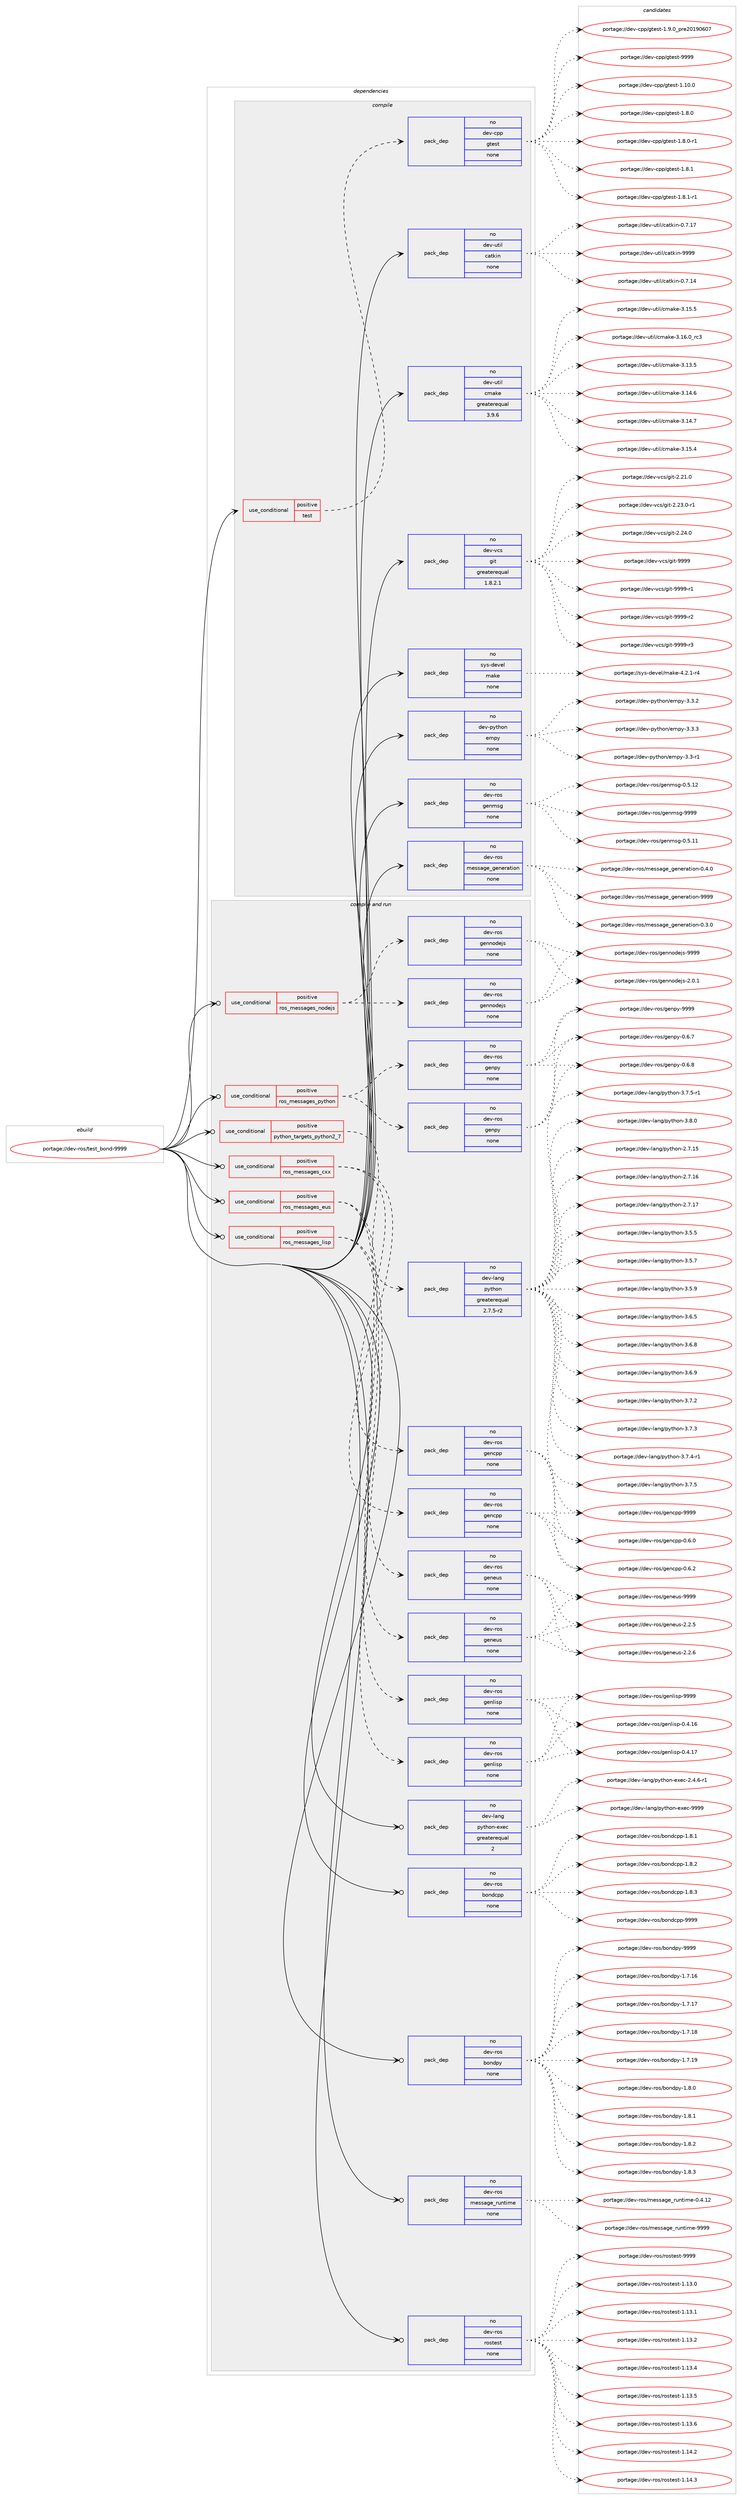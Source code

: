 digraph prolog {

# *************
# Graph options
# *************

newrank=true;
concentrate=true;
compound=true;
graph [rankdir=LR,fontname=Helvetica,fontsize=10,ranksep=1.5];#, ranksep=2.5, nodesep=0.2];
edge  [arrowhead=vee];
node  [fontname=Helvetica,fontsize=10];

# **********
# The ebuild
# **********

subgraph cluster_leftcol {
color=gray;
rank=same;
label=<<i>ebuild</i>>;
id [label="portage://dev-ros/test_bond-9999", color=red, width=4, href="../dev-ros/test_bond-9999.svg"];
}

# ****************
# The dependencies
# ****************

subgraph cluster_midcol {
color=gray;
label=<<i>dependencies</i>>;
subgraph cluster_compile {
fillcolor="#eeeeee";
style=filled;
label=<<i>compile</i>>;
subgraph cond44914 {
dependency203061 [label=<<TABLE BORDER="0" CELLBORDER="1" CELLSPACING="0" CELLPADDING="4"><TR><TD ROWSPAN="3" CELLPADDING="10">use_conditional</TD></TR><TR><TD>positive</TD></TR><TR><TD>test</TD></TR></TABLE>>, shape=none, color=red];
subgraph pack154719 {
dependency203062 [label=<<TABLE BORDER="0" CELLBORDER="1" CELLSPACING="0" CELLPADDING="4" WIDTH="220"><TR><TD ROWSPAN="6" CELLPADDING="30">pack_dep</TD></TR><TR><TD WIDTH="110">no</TD></TR><TR><TD>dev-cpp</TD></TR><TR><TD>gtest</TD></TR><TR><TD>none</TD></TR><TR><TD></TD></TR></TABLE>>, shape=none, color=blue];
}
dependency203061:e -> dependency203062:w [weight=20,style="dashed",arrowhead="vee"];
}
id:e -> dependency203061:w [weight=20,style="solid",arrowhead="vee"];
subgraph pack154720 {
dependency203063 [label=<<TABLE BORDER="0" CELLBORDER="1" CELLSPACING="0" CELLPADDING="4" WIDTH="220"><TR><TD ROWSPAN="6" CELLPADDING="30">pack_dep</TD></TR><TR><TD WIDTH="110">no</TD></TR><TR><TD>dev-python</TD></TR><TR><TD>empy</TD></TR><TR><TD>none</TD></TR><TR><TD></TD></TR></TABLE>>, shape=none, color=blue];
}
id:e -> dependency203063:w [weight=20,style="solid",arrowhead="vee"];
subgraph pack154721 {
dependency203064 [label=<<TABLE BORDER="0" CELLBORDER="1" CELLSPACING="0" CELLPADDING="4" WIDTH="220"><TR><TD ROWSPAN="6" CELLPADDING="30">pack_dep</TD></TR><TR><TD WIDTH="110">no</TD></TR><TR><TD>dev-ros</TD></TR><TR><TD>genmsg</TD></TR><TR><TD>none</TD></TR><TR><TD></TD></TR></TABLE>>, shape=none, color=blue];
}
id:e -> dependency203064:w [weight=20,style="solid",arrowhead="vee"];
subgraph pack154722 {
dependency203065 [label=<<TABLE BORDER="0" CELLBORDER="1" CELLSPACING="0" CELLPADDING="4" WIDTH="220"><TR><TD ROWSPAN="6" CELLPADDING="30">pack_dep</TD></TR><TR><TD WIDTH="110">no</TD></TR><TR><TD>dev-ros</TD></TR><TR><TD>message_generation</TD></TR><TR><TD>none</TD></TR><TR><TD></TD></TR></TABLE>>, shape=none, color=blue];
}
id:e -> dependency203065:w [weight=20,style="solid",arrowhead="vee"];
subgraph pack154723 {
dependency203066 [label=<<TABLE BORDER="0" CELLBORDER="1" CELLSPACING="0" CELLPADDING="4" WIDTH="220"><TR><TD ROWSPAN="6" CELLPADDING="30">pack_dep</TD></TR><TR><TD WIDTH="110">no</TD></TR><TR><TD>dev-util</TD></TR><TR><TD>catkin</TD></TR><TR><TD>none</TD></TR><TR><TD></TD></TR></TABLE>>, shape=none, color=blue];
}
id:e -> dependency203066:w [weight=20,style="solid",arrowhead="vee"];
subgraph pack154724 {
dependency203067 [label=<<TABLE BORDER="0" CELLBORDER="1" CELLSPACING="0" CELLPADDING="4" WIDTH="220"><TR><TD ROWSPAN="6" CELLPADDING="30">pack_dep</TD></TR><TR><TD WIDTH="110">no</TD></TR><TR><TD>dev-util</TD></TR><TR><TD>cmake</TD></TR><TR><TD>greaterequal</TD></TR><TR><TD>3.9.6</TD></TR></TABLE>>, shape=none, color=blue];
}
id:e -> dependency203067:w [weight=20,style="solid",arrowhead="vee"];
subgraph pack154725 {
dependency203068 [label=<<TABLE BORDER="0" CELLBORDER="1" CELLSPACING="0" CELLPADDING="4" WIDTH="220"><TR><TD ROWSPAN="6" CELLPADDING="30">pack_dep</TD></TR><TR><TD WIDTH="110">no</TD></TR><TR><TD>dev-vcs</TD></TR><TR><TD>git</TD></TR><TR><TD>greaterequal</TD></TR><TR><TD>1.8.2.1</TD></TR></TABLE>>, shape=none, color=blue];
}
id:e -> dependency203068:w [weight=20,style="solid",arrowhead="vee"];
subgraph pack154726 {
dependency203069 [label=<<TABLE BORDER="0" CELLBORDER="1" CELLSPACING="0" CELLPADDING="4" WIDTH="220"><TR><TD ROWSPAN="6" CELLPADDING="30">pack_dep</TD></TR><TR><TD WIDTH="110">no</TD></TR><TR><TD>sys-devel</TD></TR><TR><TD>make</TD></TR><TR><TD>none</TD></TR><TR><TD></TD></TR></TABLE>>, shape=none, color=blue];
}
id:e -> dependency203069:w [weight=20,style="solid",arrowhead="vee"];
}
subgraph cluster_compileandrun {
fillcolor="#eeeeee";
style=filled;
label=<<i>compile and run</i>>;
subgraph cond44915 {
dependency203070 [label=<<TABLE BORDER="0" CELLBORDER="1" CELLSPACING="0" CELLPADDING="4"><TR><TD ROWSPAN="3" CELLPADDING="10">use_conditional</TD></TR><TR><TD>positive</TD></TR><TR><TD>python_targets_python2_7</TD></TR></TABLE>>, shape=none, color=red];
subgraph pack154727 {
dependency203071 [label=<<TABLE BORDER="0" CELLBORDER="1" CELLSPACING="0" CELLPADDING="4" WIDTH="220"><TR><TD ROWSPAN="6" CELLPADDING="30">pack_dep</TD></TR><TR><TD WIDTH="110">no</TD></TR><TR><TD>dev-lang</TD></TR><TR><TD>python</TD></TR><TR><TD>greaterequal</TD></TR><TR><TD>2.7.5-r2</TD></TR></TABLE>>, shape=none, color=blue];
}
dependency203070:e -> dependency203071:w [weight=20,style="dashed",arrowhead="vee"];
}
id:e -> dependency203070:w [weight=20,style="solid",arrowhead="odotvee"];
subgraph cond44916 {
dependency203072 [label=<<TABLE BORDER="0" CELLBORDER="1" CELLSPACING="0" CELLPADDING="4"><TR><TD ROWSPAN="3" CELLPADDING="10">use_conditional</TD></TR><TR><TD>positive</TD></TR><TR><TD>ros_messages_cxx</TD></TR></TABLE>>, shape=none, color=red];
subgraph pack154728 {
dependency203073 [label=<<TABLE BORDER="0" CELLBORDER="1" CELLSPACING="0" CELLPADDING="4" WIDTH="220"><TR><TD ROWSPAN="6" CELLPADDING="30">pack_dep</TD></TR><TR><TD WIDTH="110">no</TD></TR><TR><TD>dev-ros</TD></TR><TR><TD>gencpp</TD></TR><TR><TD>none</TD></TR><TR><TD></TD></TR></TABLE>>, shape=none, color=blue];
}
dependency203072:e -> dependency203073:w [weight=20,style="dashed",arrowhead="vee"];
subgraph pack154729 {
dependency203074 [label=<<TABLE BORDER="0" CELLBORDER="1" CELLSPACING="0" CELLPADDING="4" WIDTH="220"><TR><TD ROWSPAN="6" CELLPADDING="30">pack_dep</TD></TR><TR><TD WIDTH="110">no</TD></TR><TR><TD>dev-ros</TD></TR><TR><TD>gencpp</TD></TR><TR><TD>none</TD></TR><TR><TD></TD></TR></TABLE>>, shape=none, color=blue];
}
dependency203072:e -> dependency203074:w [weight=20,style="dashed",arrowhead="vee"];
}
id:e -> dependency203072:w [weight=20,style="solid",arrowhead="odotvee"];
subgraph cond44917 {
dependency203075 [label=<<TABLE BORDER="0" CELLBORDER="1" CELLSPACING="0" CELLPADDING="4"><TR><TD ROWSPAN="3" CELLPADDING="10">use_conditional</TD></TR><TR><TD>positive</TD></TR><TR><TD>ros_messages_eus</TD></TR></TABLE>>, shape=none, color=red];
subgraph pack154730 {
dependency203076 [label=<<TABLE BORDER="0" CELLBORDER="1" CELLSPACING="0" CELLPADDING="4" WIDTH="220"><TR><TD ROWSPAN="6" CELLPADDING="30">pack_dep</TD></TR><TR><TD WIDTH="110">no</TD></TR><TR><TD>dev-ros</TD></TR><TR><TD>geneus</TD></TR><TR><TD>none</TD></TR><TR><TD></TD></TR></TABLE>>, shape=none, color=blue];
}
dependency203075:e -> dependency203076:w [weight=20,style="dashed",arrowhead="vee"];
subgraph pack154731 {
dependency203077 [label=<<TABLE BORDER="0" CELLBORDER="1" CELLSPACING="0" CELLPADDING="4" WIDTH="220"><TR><TD ROWSPAN="6" CELLPADDING="30">pack_dep</TD></TR><TR><TD WIDTH="110">no</TD></TR><TR><TD>dev-ros</TD></TR><TR><TD>geneus</TD></TR><TR><TD>none</TD></TR><TR><TD></TD></TR></TABLE>>, shape=none, color=blue];
}
dependency203075:e -> dependency203077:w [weight=20,style="dashed",arrowhead="vee"];
}
id:e -> dependency203075:w [weight=20,style="solid",arrowhead="odotvee"];
subgraph cond44918 {
dependency203078 [label=<<TABLE BORDER="0" CELLBORDER="1" CELLSPACING="0" CELLPADDING="4"><TR><TD ROWSPAN="3" CELLPADDING="10">use_conditional</TD></TR><TR><TD>positive</TD></TR><TR><TD>ros_messages_lisp</TD></TR></TABLE>>, shape=none, color=red];
subgraph pack154732 {
dependency203079 [label=<<TABLE BORDER="0" CELLBORDER="1" CELLSPACING="0" CELLPADDING="4" WIDTH="220"><TR><TD ROWSPAN="6" CELLPADDING="30">pack_dep</TD></TR><TR><TD WIDTH="110">no</TD></TR><TR><TD>dev-ros</TD></TR><TR><TD>genlisp</TD></TR><TR><TD>none</TD></TR><TR><TD></TD></TR></TABLE>>, shape=none, color=blue];
}
dependency203078:e -> dependency203079:w [weight=20,style="dashed",arrowhead="vee"];
subgraph pack154733 {
dependency203080 [label=<<TABLE BORDER="0" CELLBORDER="1" CELLSPACING="0" CELLPADDING="4" WIDTH="220"><TR><TD ROWSPAN="6" CELLPADDING="30">pack_dep</TD></TR><TR><TD WIDTH="110">no</TD></TR><TR><TD>dev-ros</TD></TR><TR><TD>genlisp</TD></TR><TR><TD>none</TD></TR><TR><TD></TD></TR></TABLE>>, shape=none, color=blue];
}
dependency203078:e -> dependency203080:w [weight=20,style="dashed",arrowhead="vee"];
}
id:e -> dependency203078:w [weight=20,style="solid",arrowhead="odotvee"];
subgraph cond44919 {
dependency203081 [label=<<TABLE BORDER="0" CELLBORDER="1" CELLSPACING="0" CELLPADDING="4"><TR><TD ROWSPAN="3" CELLPADDING="10">use_conditional</TD></TR><TR><TD>positive</TD></TR><TR><TD>ros_messages_nodejs</TD></TR></TABLE>>, shape=none, color=red];
subgraph pack154734 {
dependency203082 [label=<<TABLE BORDER="0" CELLBORDER="1" CELLSPACING="0" CELLPADDING="4" WIDTH="220"><TR><TD ROWSPAN="6" CELLPADDING="30">pack_dep</TD></TR><TR><TD WIDTH="110">no</TD></TR><TR><TD>dev-ros</TD></TR><TR><TD>gennodejs</TD></TR><TR><TD>none</TD></TR><TR><TD></TD></TR></TABLE>>, shape=none, color=blue];
}
dependency203081:e -> dependency203082:w [weight=20,style="dashed",arrowhead="vee"];
subgraph pack154735 {
dependency203083 [label=<<TABLE BORDER="0" CELLBORDER="1" CELLSPACING="0" CELLPADDING="4" WIDTH="220"><TR><TD ROWSPAN="6" CELLPADDING="30">pack_dep</TD></TR><TR><TD WIDTH="110">no</TD></TR><TR><TD>dev-ros</TD></TR><TR><TD>gennodejs</TD></TR><TR><TD>none</TD></TR><TR><TD></TD></TR></TABLE>>, shape=none, color=blue];
}
dependency203081:e -> dependency203083:w [weight=20,style="dashed",arrowhead="vee"];
}
id:e -> dependency203081:w [weight=20,style="solid",arrowhead="odotvee"];
subgraph cond44920 {
dependency203084 [label=<<TABLE BORDER="0" CELLBORDER="1" CELLSPACING="0" CELLPADDING="4"><TR><TD ROWSPAN="3" CELLPADDING="10">use_conditional</TD></TR><TR><TD>positive</TD></TR><TR><TD>ros_messages_python</TD></TR></TABLE>>, shape=none, color=red];
subgraph pack154736 {
dependency203085 [label=<<TABLE BORDER="0" CELLBORDER="1" CELLSPACING="0" CELLPADDING="4" WIDTH="220"><TR><TD ROWSPAN="6" CELLPADDING="30">pack_dep</TD></TR><TR><TD WIDTH="110">no</TD></TR><TR><TD>dev-ros</TD></TR><TR><TD>genpy</TD></TR><TR><TD>none</TD></TR><TR><TD></TD></TR></TABLE>>, shape=none, color=blue];
}
dependency203084:e -> dependency203085:w [weight=20,style="dashed",arrowhead="vee"];
subgraph pack154737 {
dependency203086 [label=<<TABLE BORDER="0" CELLBORDER="1" CELLSPACING="0" CELLPADDING="4" WIDTH="220"><TR><TD ROWSPAN="6" CELLPADDING="30">pack_dep</TD></TR><TR><TD WIDTH="110">no</TD></TR><TR><TD>dev-ros</TD></TR><TR><TD>genpy</TD></TR><TR><TD>none</TD></TR><TR><TD></TD></TR></TABLE>>, shape=none, color=blue];
}
dependency203084:e -> dependency203086:w [weight=20,style="dashed",arrowhead="vee"];
}
id:e -> dependency203084:w [weight=20,style="solid",arrowhead="odotvee"];
subgraph pack154738 {
dependency203087 [label=<<TABLE BORDER="0" CELLBORDER="1" CELLSPACING="0" CELLPADDING="4" WIDTH="220"><TR><TD ROWSPAN="6" CELLPADDING="30">pack_dep</TD></TR><TR><TD WIDTH="110">no</TD></TR><TR><TD>dev-lang</TD></TR><TR><TD>python-exec</TD></TR><TR><TD>greaterequal</TD></TR><TR><TD>2</TD></TR></TABLE>>, shape=none, color=blue];
}
id:e -> dependency203087:w [weight=20,style="solid",arrowhead="odotvee"];
subgraph pack154739 {
dependency203088 [label=<<TABLE BORDER="0" CELLBORDER="1" CELLSPACING="0" CELLPADDING="4" WIDTH="220"><TR><TD ROWSPAN="6" CELLPADDING="30">pack_dep</TD></TR><TR><TD WIDTH="110">no</TD></TR><TR><TD>dev-ros</TD></TR><TR><TD>bondcpp</TD></TR><TR><TD>none</TD></TR><TR><TD></TD></TR></TABLE>>, shape=none, color=blue];
}
id:e -> dependency203088:w [weight=20,style="solid",arrowhead="odotvee"];
subgraph pack154740 {
dependency203089 [label=<<TABLE BORDER="0" CELLBORDER="1" CELLSPACING="0" CELLPADDING="4" WIDTH="220"><TR><TD ROWSPAN="6" CELLPADDING="30">pack_dep</TD></TR><TR><TD WIDTH="110">no</TD></TR><TR><TD>dev-ros</TD></TR><TR><TD>bondpy</TD></TR><TR><TD>none</TD></TR><TR><TD></TD></TR></TABLE>>, shape=none, color=blue];
}
id:e -> dependency203089:w [weight=20,style="solid",arrowhead="odotvee"];
subgraph pack154741 {
dependency203090 [label=<<TABLE BORDER="0" CELLBORDER="1" CELLSPACING="0" CELLPADDING="4" WIDTH="220"><TR><TD ROWSPAN="6" CELLPADDING="30">pack_dep</TD></TR><TR><TD WIDTH="110">no</TD></TR><TR><TD>dev-ros</TD></TR><TR><TD>message_runtime</TD></TR><TR><TD>none</TD></TR><TR><TD></TD></TR></TABLE>>, shape=none, color=blue];
}
id:e -> dependency203090:w [weight=20,style="solid",arrowhead="odotvee"];
subgraph pack154742 {
dependency203091 [label=<<TABLE BORDER="0" CELLBORDER="1" CELLSPACING="0" CELLPADDING="4" WIDTH="220"><TR><TD ROWSPAN="6" CELLPADDING="30">pack_dep</TD></TR><TR><TD WIDTH="110">no</TD></TR><TR><TD>dev-ros</TD></TR><TR><TD>rostest</TD></TR><TR><TD>none</TD></TR><TR><TD></TD></TR></TABLE>>, shape=none, color=blue];
}
id:e -> dependency203091:w [weight=20,style="solid",arrowhead="odotvee"];
}
subgraph cluster_run {
fillcolor="#eeeeee";
style=filled;
label=<<i>run</i>>;
}
}

# **************
# The candidates
# **************

subgraph cluster_choices {
rank=same;
color=gray;
label=<<i>candidates</i>>;

subgraph choice154719 {
color=black;
nodesep=1;
choiceportage10010111845991121124710311610111511645494649484648 [label="portage://dev-cpp/gtest-1.10.0", color=red, width=4,href="../dev-cpp/gtest-1.10.0.svg"];
choiceportage100101118459911211247103116101115116454946564648 [label="portage://dev-cpp/gtest-1.8.0", color=red, width=4,href="../dev-cpp/gtest-1.8.0.svg"];
choiceportage1001011184599112112471031161011151164549465646484511449 [label="portage://dev-cpp/gtest-1.8.0-r1", color=red, width=4,href="../dev-cpp/gtest-1.8.0-r1.svg"];
choiceportage100101118459911211247103116101115116454946564649 [label="portage://dev-cpp/gtest-1.8.1", color=red, width=4,href="../dev-cpp/gtest-1.8.1.svg"];
choiceportage1001011184599112112471031161011151164549465646494511449 [label="portage://dev-cpp/gtest-1.8.1-r1", color=red, width=4,href="../dev-cpp/gtest-1.8.1-r1.svg"];
choiceportage100101118459911211247103116101115116454946574648951121141015048495748544855 [label="portage://dev-cpp/gtest-1.9.0_pre20190607", color=red, width=4,href="../dev-cpp/gtest-1.9.0_pre20190607.svg"];
choiceportage1001011184599112112471031161011151164557575757 [label="portage://dev-cpp/gtest-9999", color=red, width=4,href="../dev-cpp/gtest-9999.svg"];
dependency203062:e -> choiceportage10010111845991121124710311610111511645494649484648:w [style=dotted,weight="100"];
dependency203062:e -> choiceportage100101118459911211247103116101115116454946564648:w [style=dotted,weight="100"];
dependency203062:e -> choiceportage1001011184599112112471031161011151164549465646484511449:w [style=dotted,weight="100"];
dependency203062:e -> choiceportage100101118459911211247103116101115116454946564649:w [style=dotted,weight="100"];
dependency203062:e -> choiceportage1001011184599112112471031161011151164549465646494511449:w [style=dotted,weight="100"];
dependency203062:e -> choiceportage100101118459911211247103116101115116454946574648951121141015048495748544855:w [style=dotted,weight="100"];
dependency203062:e -> choiceportage1001011184599112112471031161011151164557575757:w [style=dotted,weight="100"];
}
subgraph choice154720 {
color=black;
nodesep=1;
choiceportage1001011184511212111610411111047101109112121455146514511449 [label="portage://dev-python/empy-3.3-r1", color=red, width=4,href="../dev-python/empy-3.3-r1.svg"];
choiceportage1001011184511212111610411111047101109112121455146514650 [label="portage://dev-python/empy-3.3.2", color=red, width=4,href="../dev-python/empy-3.3.2.svg"];
choiceportage1001011184511212111610411111047101109112121455146514651 [label="portage://dev-python/empy-3.3.3", color=red, width=4,href="../dev-python/empy-3.3.3.svg"];
dependency203063:e -> choiceportage1001011184511212111610411111047101109112121455146514511449:w [style=dotted,weight="100"];
dependency203063:e -> choiceportage1001011184511212111610411111047101109112121455146514650:w [style=dotted,weight="100"];
dependency203063:e -> choiceportage1001011184511212111610411111047101109112121455146514651:w [style=dotted,weight="100"];
}
subgraph choice154721 {
color=black;
nodesep=1;
choiceportage100101118451141111154710310111010911510345484653464949 [label="portage://dev-ros/genmsg-0.5.11", color=red, width=4,href="../dev-ros/genmsg-0.5.11.svg"];
choiceportage100101118451141111154710310111010911510345484653464950 [label="portage://dev-ros/genmsg-0.5.12", color=red, width=4,href="../dev-ros/genmsg-0.5.12.svg"];
choiceportage10010111845114111115471031011101091151034557575757 [label="portage://dev-ros/genmsg-9999", color=red, width=4,href="../dev-ros/genmsg-9999.svg"];
dependency203064:e -> choiceportage100101118451141111154710310111010911510345484653464949:w [style=dotted,weight="100"];
dependency203064:e -> choiceportage100101118451141111154710310111010911510345484653464950:w [style=dotted,weight="100"];
dependency203064:e -> choiceportage10010111845114111115471031011101091151034557575757:w [style=dotted,weight="100"];
}
subgraph choice154722 {
color=black;
nodesep=1;
choiceportage1001011184511411111547109101115115971031019510310111010111497116105111110454846514648 [label="portage://dev-ros/message_generation-0.3.0", color=red, width=4,href="../dev-ros/message_generation-0.3.0.svg"];
choiceportage1001011184511411111547109101115115971031019510310111010111497116105111110454846524648 [label="portage://dev-ros/message_generation-0.4.0", color=red, width=4,href="../dev-ros/message_generation-0.4.0.svg"];
choiceportage10010111845114111115471091011151159710310195103101110101114971161051111104557575757 [label="portage://dev-ros/message_generation-9999", color=red, width=4,href="../dev-ros/message_generation-9999.svg"];
dependency203065:e -> choiceportage1001011184511411111547109101115115971031019510310111010111497116105111110454846514648:w [style=dotted,weight="100"];
dependency203065:e -> choiceportage1001011184511411111547109101115115971031019510310111010111497116105111110454846524648:w [style=dotted,weight="100"];
dependency203065:e -> choiceportage10010111845114111115471091011151159710310195103101110101114971161051111104557575757:w [style=dotted,weight="100"];
}
subgraph choice154723 {
color=black;
nodesep=1;
choiceportage1001011184511711610510847999711610710511045484655464952 [label="portage://dev-util/catkin-0.7.14", color=red, width=4,href="../dev-util/catkin-0.7.14.svg"];
choiceportage1001011184511711610510847999711610710511045484655464955 [label="portage://dev-util/catkin-0.7.17", color=red, width=4,href="../dev-util/catkin-0.7.17.svg"];
choiceportage100101118451171161051084799971161071051104557575757 [label="portage://dev-util/catkin-9999", color=red, width=4,href="../dev-util/catkin-9999.svg"];
dependency203066:e -> choiceportage1001011184511711610510847999711610710511045484655464952:w [style=dotted,weight="100"];
dependency203066:e -> choiceportage1001011184511711610510847999711610710511045484655464955:w [style=dotted,weight="100"];
dependency203066:e -> choiceportage100101118451171161051084799971161071051104557575757:w [style=dotted,weight="100"];
}
subgraph choice154724 {
color=black;
nodesep=1;
choiceportage1001011184511711610510847991099710710145514649514653 [label="portage://dev-util/cmake-3.13.5", color=red, width=4,href="../dev-util/cmake-3.13.5.svg"];
choiceportage1001011184511711610510847991099710710145514649524654 [label="portage://dev-util/cmake-3.14.6", color=red, width=4,href="../dev-util/cmake-3.14.6.svg"];
choiceportage1001011184511711610510847991099710710145514649524655 [label="portage://dev-util/cmake-3.14.7", color=red, width=4,href="../dev-util/cmake-3.14.7.svg"];
choiceportage1001011184511711610510847991099710710145514649534652 [label="portage://dev-util/cmake-3.15.4", color=red, width=4,href="../dev-util/cmake-3.15.4.svg"];
choiceportage1001011184511711610510847991099710710145514649534653 [label="portage://dev-util/cmake-3.15.5", color=red, width=4,href="../dev-util/cmake-3.15.5.svg"];
choiceportage1001011184511711610510847991099710710145514649544648951149951 [label="portage://dev-util/cmake-3.16.0_rc3", color=red, width=4,href="../dev-util/cmake-3.16.0_rc3.svg"];
dependency203067:e -> choiceportage1001011184511711610510847991099710710145514649514653:w [style=dotted,weight="100"];
dependency203067:e -> choiceportage1001011184511711610510847991099710710145514649524654:w [style=dotted,weight="100"];
dependency203067:e -> choiceportage1001011184511711610510847991099710710145514649524655:w [style=dotted,weight="100"];
dependency203067:e -> choiceportage1001011184511711610510847991099710710145514649534652:w [style=dotted,weight="100"];
dependency203067:e -> choiceportage1001011184511711610510847991099710710145514649534653:w [style=dotted,weight="100"];
dependency203067:e -> choiceportage1001011184511711610510847991099710710145514649544648951149951:w [style=dotted,weight="100"];
}
subgraph choice154725 {
color=black;
nodesep=1;
choiceportage10010111845118991154710310511645504650494648 [label="portage://dev-vcs/git-2.21.0", color=red, width=4,href="../dev-vcs/git-2.21.0.svg"];
choiceportage100101118451189911547103105116455046505146484511449 [label="portage://dev-vcs/git-2.23.0-r1", color=red, width=4,href="../dev-vcs/git-2.23.0-r1.svg"];
choiceportage10010111845118991154710310511645504650524648 [label="portage://dev-vcs/git-2.24.0", color=red, width=4,href="../dev-vcs/git-2.24.0.svg"];
choiceportage1001011184511899115471031051164557575757 [label="portage://dev-vcs/git-9999", color=red, width=4,href="../dev-vcs/git-9999.svg"];
choiceportage10010111845118991154710310511645575757574511449 [label="portage://dev-vcs/git-9999-r1", color=red, width=4,href="../dev-vcs/git-9999-r1.svg"];
choiceportage10010111845118991154710310511645575757574511450 [label="portage://dev-vcs/git-9999-r2", color=red, width=4,href="../dev-vcs/git-9999-r2.svg"];
choiceportage10010111845118991154710310511645575757574511451 [label="portage://dev-vcs/git-9999-r3", color=red, width=4,href="../dev-vcs/git-9999-r3.svg"];
dependency203068:e -> choiceportage10010111845118991154710310511645504650494648:w [style=dotted,weight="100"];
dependency203068:e -> choiceportage100101118451189911547103105116455046505146484511449:w [style=dotted,weight="100"];
dependency203068:e -> choiceportage10010111845118991154710310511645504650524648:w [style=dotted,weight="100"];
dependency203068:e -> choiceportage1001011184511899115471031051164557575757:w [style=dotted,weight="100"];
dependency203068:e -> choiceportage10010111845118991154710310511645575757574511449:w [style=dotted,weight="100"];
dependency203068:e -> choiceportage10010111845118991154710310511645575757574511450:w [style=dotted,weight="100"];
dependency203068:e -> choiceportage10010111845118991154710310511645575757574511451:w [style=dotted,weight="100"];
}
subgraph choice154726 {
color=black;
nodesep=1;
choiceportage1151211154510010111810110847109971071014552465046494511452 [label="portage://sys-devel/make-4.2.1-r4", color=red, width=4,href="../sys-devel/make-4.2.1-r4.svg"];
dependency203069:e -> choiceportage1151211154510010111810110847109971071014552465046494511452:w [style=dotted,weight="100"];
}
subgraph choice154727 {
color=black;
nodesep=1;
choiceportage10010111845108971101034711212111610411111045504655464953 [label="portage://dev-lang/python-2.7.15", color=red, width=4,href="../dev-lang/python-2.7.15.svg"];
choiceportage10010111845108971101034711212111610411111045504655464954 [label="portage://dev-lang/python-2.7.16", color=red, width=4,href="../dev-lang/python-2.7.16.svg"];
choiceportage10010111845108971101034711212111610411111045504655464955 [label="portage://dev-lang/python-2.7.17", color=red, width=4,href="../dev-lang/python-2.7.17.svg"];
choiceportage100101118451089711010347112121116104111110455146534653 [label="portage://dev-lang/python-3.5.5", color=red, width=4,href="../dev-lang/python-3.5.5.svg"];
choiceportage100101118451089711010347112121116104111110455146534655 [label="portage://dev-lang/python-3.5.7", color=red, width=4,href="../dev-lang/python-3.5.7.svg"];
choiceportage100101118451089711010347112121116104111110455146534657 [label="portage://dev-lang/python-3.5.9", color=red, width=4,href="../dev-lang/python-3.5.9.svg"];
choiceportage100101118451089711010347112121116104111110455146544653 [label="portage://dev-lang/python-3.6.5", color=red, width=4,href="../dev-lang/python-3.6.5.svg"];
choiceportage100101118451089711010347112121116104111110455146544656 [label="portage://dev-lang/python-3.6.8", color=red, width=4,href="../dev-lang/python-3.6.8.svg"];
choiceportage100101118451089711010347112121116104111110455146544657 [label="portage://dev-lang/python-3.6.9", color=red, width=4,href="../dev-lang/python-3.6.9.svg"];
choiceportage100101118451089711010347112121116104111110455146554650 [label="portage://dev-lang/python-3.7.2", color=red, width=4,href="../dev-lang/python-3.7.2.svg"];
choiceportage100101118451089711010347112121116104111110455146554651 [label="portage://dev-lang/python-3.7.3", color=red, width=4,href="../dev-lang/python-3.7.3.svg"];
choiceportage1001011184510897110103471121211161041111104551465546524511449 [label="portage://dev-lang/python-3.7.4-r1", color=red, width=4,href="../dev-lang/python-3.7.4-r1.svg"];
choiceportage100101118451089711010347112121116104111110455146554653 [label="portage://dev-lang/python-3.7.5", color=red, width=4,href="../dev-lang/python-3.7.5.svg"];
choiceportage1001011184510897110103471121211161041111104551465546534511449 [label="portage://dev-lang/python-3.7.5-r1", color=red, width=4,href="../dev-lang/python-3.7.5-r1.svg"];
choiceportage100101118451089711010347112121116104111110455146564648 [label="portage://dev-lang/python-3.8.0", color=red, width=4,href="../dev-lang/python-3.8.0.svg"];
dependency203071:e -> choiceportage10010111845108971101034711212111610411111045504655464953:w [style=dotted,weight="100"];
dependency203071:e -> choiceportage10010111845108971101034711212111610411111045504655464954:w [style=dotted,weight="100"];
dependency203071:e -> choiceportage10010111845108971101034711212111610411111045504655464955:w [style=dotted,weight="100"];
dependency203071:e -> choiceportage100101118451089711010347112121116104111110455146534653:w [style=dotted,weight="100"];
dependency203071:e -> choiceportage100101118451089711010347112121116104111110455146534655:w [style=dotted,weight="100"];
dependency203071:e -> choiceportage100101118451089711010347112121116104111110455146534657:w [style=dotted,weight="100"];
dependency203071:e -> choiceportage100101118451089711010347112121116104111110455146544653:w [style=dotted,weight="100"];
dependency203071:e -> choiceportage100101118451089711010347112121116104111110455146544656:w [style=dotted,weight="100"];
dependency203071:e -> choiceportage100101118451089711010347112121116104111110455146544657:w [style=dotted,weight="100"];
dependency203071:e -> choiceportage100101118451089711010347112121116104111110455146554650:w [style=dotted,weight="100"];
dependency203071:e -> choiceportage100101118451089711010347112121116104111110455146554651:w [style=dotted,weight="100"];
dependency203071:e -> choiceportage1001011184510897110103471121211161041111104551465546524511449:w [style=dotted,weight="100"];
dependency203071:e -> choiceportage100101118451089711010347112121116104111110455146554653:w [style=dotted,weight="100"];
dependency203071:e -> choiceportage1001011184510897110103471121211161041111104551465546534511449:w [style=dotted,weight="100"];
dependency203071:e -> choiceportage100101118451089711010347112121116104111110455146564648:w [style=dotted,weight="100"];
}
subgraph choice154728 {
color=black;
nodesep=1;
choiceportage100101118451141111154710310111099112112454846544648 [label="portage://dev-ros/gencpp-0.6.0", color=red, width=4,href="../dev-ros/gencpp-0.6.0.svg"];
choiceportage100101118451141111154710310111099112112454846544650 [label="portage://dev-ros/gencpp-0.6.2", color=red, width=4,href="../dev-ros/gencpp-0.6.2.svg"];
choiceportage1001011184511411111547103101110991121124557575757 [label="portage://dev-ros/gencpp-9999", color=red, width=4,href="../dev-ros/gencpp-9999.svg"];
dependency203073:e -> choiceportage100101118451141111154710310111099112112454846544648:w [style=dotted,weight="100"];
dependency203073:e -> choiceportage100101118451141111154710310111099112112454846544650:w [style=dotted,weight="100"];
dependency203073:e -> choiceportage1001011184511411111547103101110991121124557575757:w [style=dotted,weight="100"];
}
subgraph choice154729 {
color=black;
nodesep=1;
choiceportage100101118451141111154710310111099112112454846544648 [label="portage://dev-ros/gencpp-0.6.0", color=red, width=4,href="../dev-ros/gencpp-0.6.0.svg"];
choiceportage100101118451141111154710310111099112112454846544650 [label="portage://dev-ros/gencpp-0.6.2", color=red, width=4,href="../dev-ros/gencpp-0.6.2.svg"];
choiceportage1001011184511411111547103101110991121124557575757 [label="portage://dev-ros/gencpp-9999", color=red, width=4,href="../dev-ros/gencpp-9999.svg"];
dependency203074:e -> choiceportage100101118451141111154710310111099112112454846544648:w [style=dotted,weight="100"];
dependency203074:e -> choiceportage100101118451141111154710310111099112112454846544650:w [style=dotted,weight="100"];
dependency203074:e -> choiceportage1001011184511411111547103101110991121124557575757:w [style=dotted,weight="100"];
}
subgraph choice154730 {
color=black;
nodesep=1;
choiceportage1001011184511411111547103101110101117115455046504653 [label="portage://dev-ros/geneus-2.2.5", color=red, width=4,href="../dev-ros/geneus-2.2.5.svg"];
choiceportage1001011184511411111547103101110101117115455046504654 [label="portage://dev-ros/geneus-2.2.6", color=red, width=4,href="../dev-ros/geneus-2.2.6.svg"];
choiceportage10010111845114111115471031011101011171154557575757 [label="portage://dev-ros/geneus-9999", color=red, width=4,href="../dev-ros/geneus-9999.svg"];
dependency203076:e -> choiceportage1001011184511411111547103101110101117115455046504653:w [style=dotted,weight="100"];
dependency203076:e -> choiceportage1001011184511411111547103101110101117115455046504654:w [style=dotted,weight="100"];
dependency203076:e -> choiceportage10010111845114111115471031011101011171154557575757:w [style=dotted,weight="100"];
}
subgraph choice154731 {
color=black;
nodesep=1;
choiceportage1001011184511411111547103101110101117115455046504653 [label="portage://dev-ros/geneus-2.2.5", color=red, width=4,href="../dev-ros/geneus-2.2.5.svg"];
choiceportage1001011184511411111547103101110101117115455046504654 [label="portage://dev-ros/geneus-2.2.6", color=red, width=4,href="../dev-ros/geneus-2.2.6.svg"];
choiceportage10010111845114111115471031011101011171154557575757 [label="portage://dev-ros/geneus-9999", color=red, width=4,href="../dev-ros/geneus-9999.svg"];
dependency203077:e -> choiceportage1001011184511411111547103101110101117115455046504653:w [style=dotted,weight="100"];
dependency203077:e -> choiceportage1001011184511411111547103101110101117115455046504654:w [style=dotted,weight="100"];
dependency203077:e -> choiceportage10010111845114111115471031011101011171154557575757:w [style=dotted,weight="100"];
}
subgraph choice154732 {
color=black;
nodesep=1;
choiceportage100101118451141111154710310111010810511511245484652464954 [label="portage://dev-ros/genlisp-0.4.16", color=red, width=4,href="../dev-ros/genlisp-0.4.16.svg"];
choiceportage100101118451141111154710310111010810511511245484652464955 [label="portage://dev-ros/genlisp-0.4.17", color=red, width=4,href="../dev-ros/genlisp-0.4.17.svg"];
choiceportage10010111845114111115471031011101081051151124557575757 [label="portage://dev-ros/genlisp-9999", color=red, width=4,href="../dev-ros/genlisp-9999.svg"];
dependency203079:e -> choiceportage100101118451141111154710310111010810511511245484652464954:w [style=dotted,weight="100"];
dependency203079:e -> choiceportage100101118451141111154710310111010810511511245484652464955:w [style=dotted,weight="100"];
dependency203079:e -> choiceportage10010111845114111115471031011101081051151124557575757:w [style=dotted,weight="100"];
}
subgraph choice154733 {
color=black;
nodesep=1;
choiceportage100101118451141111154710310111010810511511245484652464954 [label="portage://dev-ros/genlisp-0.4.16", color=red, width=4,href="../dev-ros/genlisp-0.4.16.svg"];
choiceportage100101118451141111154710310111010810511511245484652464955 [label="portage://dev-ros/genlisp-0.4.17", color=red, width=4,href="../dev-ros/genlisp-0.4.17.svg"];
choiceportage10010111845114111115471031011101081051151124557575757 [label="portage://dev-ros/genlisp-9999", color=red, width=4,href="../dev-ros/genlisp-9999.svg"];
dependency203080:e -> choiceportage100101118451141111154710310111010810511511245484652464954:w [style=dotted,weight="100"];
dependency203080:e -> choiceportage100101118451141111154710310111010810511511245484652464955:w [style=dotted,weight="100"];
dependency203080:e -> choiceportage10010111845114111115471031011101081051151124557575757:w [style=dotted,weight="100"];
}
subgraph choice154734 {
color=black;
nodesep=1;
choiceportage1001011184511411111547103101110110111100101106115455046484649 [label="portage://dev-ros/gennodejs-2.0.1", color=red, width=4,href="../dev-ros/gennodejs-2.0.1.svg"];
choiceportage10010111845114111115471031011101101111001011061154557575757 [label="portage://dev-ros/gennodejs-9999", color=red, width=4,href="../dev-ros/gennodejs-9999.svg"];
dependency203082:e -> choiceportage1001011184511411111547103101110110111100101106115455046484649:w [style=dotted,weight="100"];
dependency203082:e -> choiceportage10010111845114111115471031011101101111001011061154557575757:w [style=dotted,weight="100"];
}
subgraph choice154735 {
color=black;
nodesep=1;
choiceportage1001011184511411111547103101110110111100101106115455046484649 [label="portage://dev-ros/gennodejs-2.0.1", color=red, width=4,href="../dev-ros/gennodejs-2.0.1.svg"];
choiceportage10010111845114111115471031011101101111001011061154557575757 [label="portage://dev-ros/gennodejs-9999", color=red, width=4,href="../dev-ros/gennodejs-9999.svg"];
dependency203083:e -> choiceportage1001011184511411111547103101110110111100101106115455046484649:w [style=dotted,weight="100"];
dependency203083:e -> choiceportage10010111845114111115471031011101101111001011061154557575757:w [style=dotted,weight="100"];
}
subgraph choice154736 {
color=black;
nodesep=1;
choiceportage1001011184511411111547103101110112121454846544655 [label="portage://dev-ros/genpy-0.6.7", color=red, width=4,href="../dev-ros/genpy-0.6.7.svg"];
choiceportage1001011184511411111547103101110112121454846544656 [label="portage://dev-ros/genpy-0.6.8", color=red, width=4,href="../dev-ros/genpy-0.6.8.svg"];
choiceportage10010111845114111115471031011101121214557575757 [label="portage://dev-ros/genpy-9999", color=red, width=4,href="../dev-ros/genpy-9999.svg"];
dependency203085:e -> choiceportage1001011184511411111547103101110112121454846544655:w [style=dotted,weight="100"];
dependency203085:e -> choiceportage1001011184511411111547103101110112121454846544656:w [style=dotted,weight="100"];
dependency203085:e -> choiceportage10010111845114111115471031011101121214557575757:w [style=dotted,weight="100"];
}
subgraph choice154737 {
color=black;
nodesep=1;
choiceportage1001011184511411111547103101110112121454846544655 [label="portage://dev-ros/genpy-0.6.7", color=red, width=4,href="../dev-ros/genpy-0.6.7.svg"];
choiceportage1001011184511411111547103101110112121454846544656 [label="portage://dev-ros/genpy-0.6.8", color=red, width=4,href="../dev-ros/genpy-0.6.8.svg"];
choiceportage10010111845114111115471031011101121214557575757 [label="portage://dev-ros/genpy-9999", color=red, width=4,href="../dev-ros/genpy-9999.svg"];
dependency203086:e -> choiceportage1001011184511411111547103101110112121454846544655:w [style=dotted,weight="100"];
dependency203086:e -> choiceportage1001011184511411111547103101110112121454846544656:w [style=dotted,weight="100"];
dependency203086:e -> choiceportage10010111845114111115471031011101121214557575757:w [style=dotted,weight="100"];
}
subgraph choice154738 {
color=black;
nodesep=1;
choiceportage10010111845108971101034711212111610411111045101120101994550465246544511449 [label="portage://dev-lang/python-exec-2.4.6-r1", color=red, width=4,href="../dev-lang/python-exec-2.4.6-r1.svg"];
choiceportage10010111845108971101034711212111610411111045101120101994557575757 [label="portage://dev-lang/python-exec-9999", color=red, width=4,href="../dev-lang/python-exec-9999.svg"];
dependency203087:e -> choiceportage10010111845108971101034711212111610411111045101120101994550465246544511449:w [style=dotted,weight="100"];
dependency203087:e -> choiceportage10010111845108971101034711212111610411111045101120101994557575757:w [style=dotted,weight="100"];
}
subgraph choice154739 {
color=black;
nodesep=1;
choiceportage10010111845114111115479811111010099112112454946564649 [label="portage://dev-ros/bondcpp-1.8.1", color=red, width=4,href="../dev-ros/bondcpp-1.8.1.svg"];
choiceportage10010111845114111115479811111010099112112454946564650 [label="portage://dev-ros/bondcpp-1.8.2", color=red, width=4,href="../dev-ros/bondcpp-1.8.2.svg"];
choiceportage10010111845114111115479811111010099112112454946564651 [label="portage://dev-ros/bondcpp-1.8.3", color=red, width=4,href="../dev-ros/bondcpp-1.8.3.svg"];
choiceportage100101118451141111154798111110100991121124557575757 [label="portage://dev-ros/bondcpp-9999", color=red, width=4,href="../dev-ros/bondcpp-9999.svg"];
dependency203088:e -> choiceportage10010111845114111115479811111010099112112454946564649:w [style=dotted,weight="100"];
dependency203088:e -> choiceportage10010111845114111115479811111010099112112454946564650:w [style=dotted,weight="100"];
dependency203088:e -> choiceportage10010111845114111115479811111010099112112454946564651:w [style=dotted,weight="100"];
dependency203088:e -> choiceportage100101118451141111154798111110100991121124557575757:w [style=dotted,weight="100"];
}
subgraph choice154740 {
color=black;
nodesep=1;
choiceportage10010111845114111115479811111010011212145494655464954 [label="portage://dev-ros/bondpy-1.7.16", color=red, width=4,href="../dev-ros/bondpy-1.7.16.svg"];
choiceportage10010111845114111115479811111010011212145494655464955 [label="portage://dev-ros/bondpy-1.7.17", color=red, width=4,href="../dev-ros/bondpy-1.7.17.svg"];
choiceportage10010111845114111115479811111010011212145494655464956 [label="portage://dev-ros/bondpy-1.7.18", color=red, width=4,href="../dev-ros/bondpy-1.7.18.svg"];
choiceportage10010111845114111115479811111010011212145494655464957 [label="portage://dev-ros/bondpy-1.7.19", color=red, width=4,href="../dev-ros/bondpy-1.7.19.svg"];
choiceportage100101118451141111154798111110100112121454946564648 [label="portage://dev-ros/bondpy-1.8.0", color=red, width=4,href="../dev-ros/bondpy-1.8.0.svg"];
choiceportage100101118451141111154798111110100112121454946564649 [label="portage://dev-ros/bondpy-1.8.1", color=red, width=4,href="../dev-ros/bondpy-1.8.1.svg"];
choiceportage100101118451141111154798111110100112121454946564650 [label="portage://dev-ros/bondpy-1.8.2", color=red, width=4,href="../dev-ros/bondpy-1.8.2.svg"];
choiceportage100101118451141111154798111110100112121454946564651 [label="portage://dev-ros/bondpy-1.8.3", color=red, width=4,href="../dev-ros/bondpy-1.8.3.svg"];
choiceportage1001011184511411111547981111101001121214557575757 [label="portage://dev-ros/bondpy-9999", color=red, width=4,href="../dev-ros/bondpy-9999.svg"];
dependency203089:e -> choiceportage10010111845114111115479811111010011212145494655464954:w [style=dotted,weight="100"];
dependency203089:e -> choiceportage10010111845114111115479811111010011212145494655464955:w [style=dotted,weight="100"];
dependency203089:e -> choiceportage10010111845114111115479811111010011212145494655464956:w [style=dotted,weight="100"];
dependency203089:e -> choiceportage10010111845114111115479811111010011212145494655464957:w [style=dotted,weight="100"];
dependency203089:e -> choiceportage100101118451141111154798111110100112121454946564648:w [style=dotted,weight="100"];
dependency203089:e -> choiceportage100101118451141111154798111110100112121454946564649:w [style=dotted,weight="100"];
dependency203089:e -> choiceportage100101118451141111154798111110100112121454946564650:w [style=dotted,weight="100"];
dependency203089:e -> choiceportage100101118451141111154798111110100112121454946564651:w [style=dotted,weight="100"];
dependency203089:e -> choiceportage1001011184511411111547981111101001121214557575757:w [style=dotted,weight="100"];
}
subgraph choice154741 {
color=black;
nodesep=1;
choiceportage1001011184511411111547109101115115971031019511411711011610510910145484652464950 [label="portage://dev-ros/message_runtime-0.4.12", color=red, width=4,href="../dev-ros/message_runtime-0.4.12.svg"];
choiceportage100101118451141111154710910111511597103101951141171101161051091014557575757 [label="portage://dev-ros/message_runtime-9999", color=red, width=4,href="../dev-ros/message_runtime-9999.svg"];
dependency203090:e -> choiceportage1001011184511411111547109101115115971031019511411711011610510910145484652464950:w [style=dotted,weight="100"];
dependency203090:e -> choiceportage100101118451141111154710910111511597103101951141171101161051091014557575757:w [style=dotted,weight="100"];
}
subgraph choice154742 {
color=black;
nodesep=1;
choiceportage100101118451141111154711411111511610111511645494649514648 [label="portage://dev-ros/rostest-1.13.0", color=red, width=4,href="../dev-ros/rostest-1.13.0.svg"];
choiceportage100101118451141111154711411111511610111511645494649514649 [label="portage://dev-ros/rostest-1.13.1", color=red, width=4,href="../dev-ros/rostest-1.13.1.svg"];
choiceportage100101118451141111154711411111511610111511645494649514650 [label="portage://dev-ros/rostest-1.13.2", color=red, width=4,href="../dev-ros/rostest-1.13.2.svg"];
choiceportage100101118451141111154711411111511610111511645494649514652 [label="portage://dev-ros/rostest-1.13.4", color=red, width=4,href="../dev-ros/rostest-1.13.4.svg"];
choiceportage100101118451141111154711411111511610111511645494649514653 [label="portage://dev-ros/rostest-1.13.5", color=red, width=4,href="../dev-ros/rostest-1.13.5.svg"];
choiceportage100101118451141111154711411111511610111511645494649514654 [label="portage://dev-ros/rostest-1.13.6", color=red, width=4,href="../dev-ros/rostest-1.13.6.svg"];
choiceportage100101118451141111154711411111511610111511645494649524650 [label="portage://dev-ros/rostest-1.14.2", color=red, width=4,href="../dev-ros/rostest-1.14.2.svg"];
choiceportage100101118451141111154711411111511610111511645494649524651 [label="portage://dev-ros/rostest-1.14.3", color=red, width=4,href="../dev-ros/rostest-1.14.3.svg"];
choiceportage10010111845114111115471141111151161011151164557575757 [label="portage://dev-ros/rostest-9999", color=red, width=4,href="../dev-ros/rostest-9999.svg"];
dependency203091:e -> choiceportage100101118451141111154711411111511610111511645494649514648:w [style=dotted,weight="100"];
dependency203091:e -> choiceportage100101118451141111154711411111511610111511645494649514649:w [style=dotted,weight="100"];
dependency203091:e -> choiceportage100101118451141111154711411111511610111511645494649514650:w [style=dotted,weight="100"];
dependency203091:e -> choiceportage100101118451141111154711411111511610111511645494649514652:w [style=dotted,weight="100"];
dependency203091:e -> choiceportage100101118451141111154711411111511610111511645494649514653:w [style=dotted,weight="100"];
dependency203091:e -> choiceportage100101118451141111154711411111511610111511645494649514654:w [style=dotted,weight="100"];
dependency203091:e -> choiceportage100101118451141111154711411111511610111511645494649524650:w [style=dotted,weight="100"];
dependency203091:e -> choiceportage100101118451141111154711411111511610111511645494649524651:w [style=dotted,weight="100"];
dependency203091:e -> choiceportage10010111845114111115471141111151161011151164557575757:w [style=dotted,weight="100"];
}
}

}
